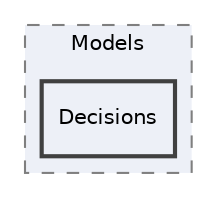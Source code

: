 digraph "Runtime/Models/Decisions"
{
 // LATEX_PDF_SIZE
  edge [fontname="Helvetica",fontsize="10",labelfontname="Helvetica",labelfontsize="10"];
  node [fontname="Helvetica",fontsize="10",shape=record];
  compound=true
  subgraph clusterdir_179b4ec8be6e2ae53f59912751de0b6f {
    graph [ bgcolor="#edf0f7", pencolor="grey50", style="filled,dashed,", label="Models", fontname="Helvetica", fontsize="10", URL="dir_179b4ec8be6e2ae53f59912751de0b6f.html"]
  dir_deb2c3e5be728ab52f50615f529d3c42 [shape=box, label="Decisions", style="filled,bold,", fillcolor="#edf0f7", color="grey25", URL="dir_deb2c3e5be728ab52f50615f529d3c42.html"];
  }
}
